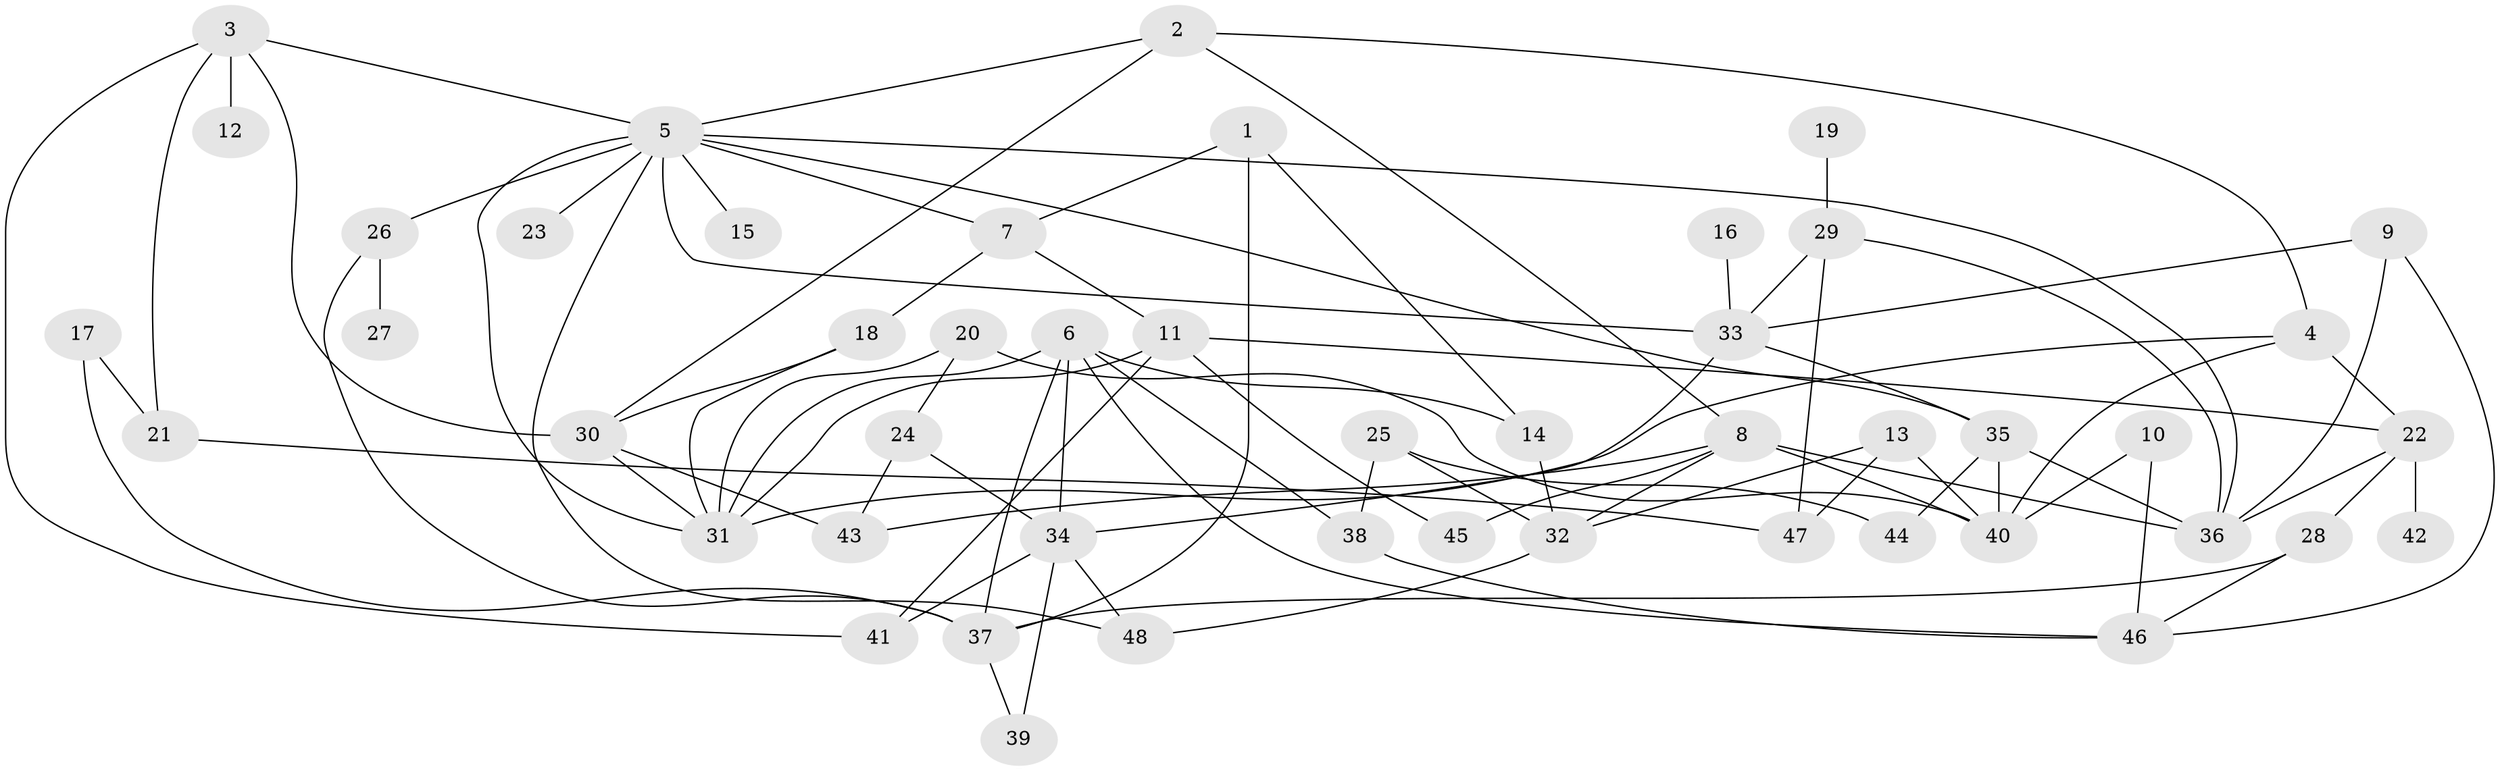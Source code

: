 // original degree distribution, {3: 0.23157894736842105, 6: 0.031578947368421054, 4: 0.11578947368421053, 5: 0.11578947368421053, 7: 0.031578947368421054, 2: 0.3263157894736842, 1: 0.14736842105263157}
// Generated by graph-tools (version 1.1) at 2025/49/03/09/25 03:49:25]
// undirected, 48 vertices, 88 edges
graph export_dot {
graph [start="1"]
  node [color=gray90,style=filled];
  1;
  2;
  3;
  4;
  5;
  6;
  7;
  8;
  9;
  10;
  11;
  12;
  13;
  14;
  15;
  16;
  17;
  18;
  19;
  20;
  21;
  22;
  23;
  24;
  25;
  26;
  27;
  28;
  29;
  30;
  31;
  32;
  33;
  34;
  35;
  36;
  37;
  38;
  39;
  40;
  41;
  42;
  43;
  44;
  45;
  46;
  47;
  48;
  1 -- 7 [weight=1.0];
  1 -- 14 [weight=1.0];
  1 -- 37 [weight=1.0];
  2 -- 4 [weight=1.0];
  2 -- 5 [weight=1.0];
  2 -- 8 [weight=1.0];
  2 -- 30 [weight=1.0];
  3 -- 5 [weight=1.0];
  3 -- 12 [weight=1.0];
  3 -- 21 [weight=1.0];
  3 -- 30 [weight=1.0];
  3 -- 41 [weight=1.0];
  4 -- 22 [weight=1.0];
  4 -- 31 [weight=1.0];
  4 -- 40 [weight=1.0];
  5 -- 7 [weight=1.0];
  5 -- 15 [weight=1.0];
  5 -- 23 [weight=1.0];
  5 -- 26 [weight=1.0];
  5 -- 31 [weight=1.0];
  5 -- 33 [weight=1.0];
  5 -- 35 [weight=1.0];
  5 -- 36 [weight=1.0];
  5 -- 48 [weight=1.0];
  6 -- 14 [weight=1.0];
  6 -- 31 [weight=1.0];
  6 -- 34 [weight=1.0];
  6 -- 37 [weight=1.0];
  6 -- 38 [weight=1.0];
  6 -- 46 [weight=1.0];
  7 -- 11 [weight=1.0];
  7 -- 18 [weight=1.0];
  8 -- 32 [weight=1.0];
  8 -- 36 [weight=2.0];
  8 -- 40 [weight=1.0];
  8 -- 43 [weight=1.0];
  8 -- 45 [weight=1.0];
  9 -- 33 [weight=1.0];
  9 -- 36 [weight=1.0];
  9 -- 46 [weight=1.0];
  10 -- 40 [weight=1.0];
  10 -- 46 [weight=1.0];
  11 -- 22 [weight=1.0];
  11 -- 31 [weight=1.0];
  11 -- 41 [weight=1.0];
  11 -- 45 [weight=1.0];
  13 -- 32 [weight=1.0];
  13 -- 40 [weight=1.0];
  13 -- 47 [weight=1.0];
  14 -- 32 [weight=1.0];
  16 -- 33 [weight=1.0];
  17 -- 21 [weight=1.0];
  17 -- 37 [weight=1.0];
  18 -- 30 [weight=1.0];
  18 -- 31 [weight=1.0];
  19 -- 29 [weight=1.0];
  20 -- 24 [weight=1.0];
  20 -- 31 [weight=1.0];
  20 -- 40 [weight=1.0];
  21 -- 47 [weight=1.0];
  22 -- 28 [weight=1.0];
  22 -- 36 [weight=1.0];
  22 -- 42 [weight=1.0];
  24 -- 34 [weight=1.0];
  24 -- 43 [weight=1.0];
  25 -- 32 [weight=1.0];
  25 -- 38 [weight=1.0];
  25 -- 44 [weight=1.0];
  26 -- 27 [weight=1.0];
  26 -- 37 [weight=1.0];
  28 -- 37 [weight=1.0];
  28 -- 46 [weight=1.0];
  29 -- 33 [weight=1.0];
  29 -- 36 [weight=1.0];
  29 -- 47 [weight=1.0];
  30 -- 31 [weight=1.0];
  30 -- 43 [weight=1.0];
  32 -- 48 [weight=1.0];
  33 -- 34 [weight=1.0];
  33 -- 35 [weight=1.0];
  34 -- 39 [weight=1.0];
  34 -- 41 [weight=1.0];
  34 -- 48 [weight=1.0];
  35 -- 36 [weight=1.0];
  35 -- 40 [weight=1.0];
  35 -- 44 [weight=1.0];
  37 -- 39 [weight=1.0];
  38 -- 46 [weight=1.0];
}
